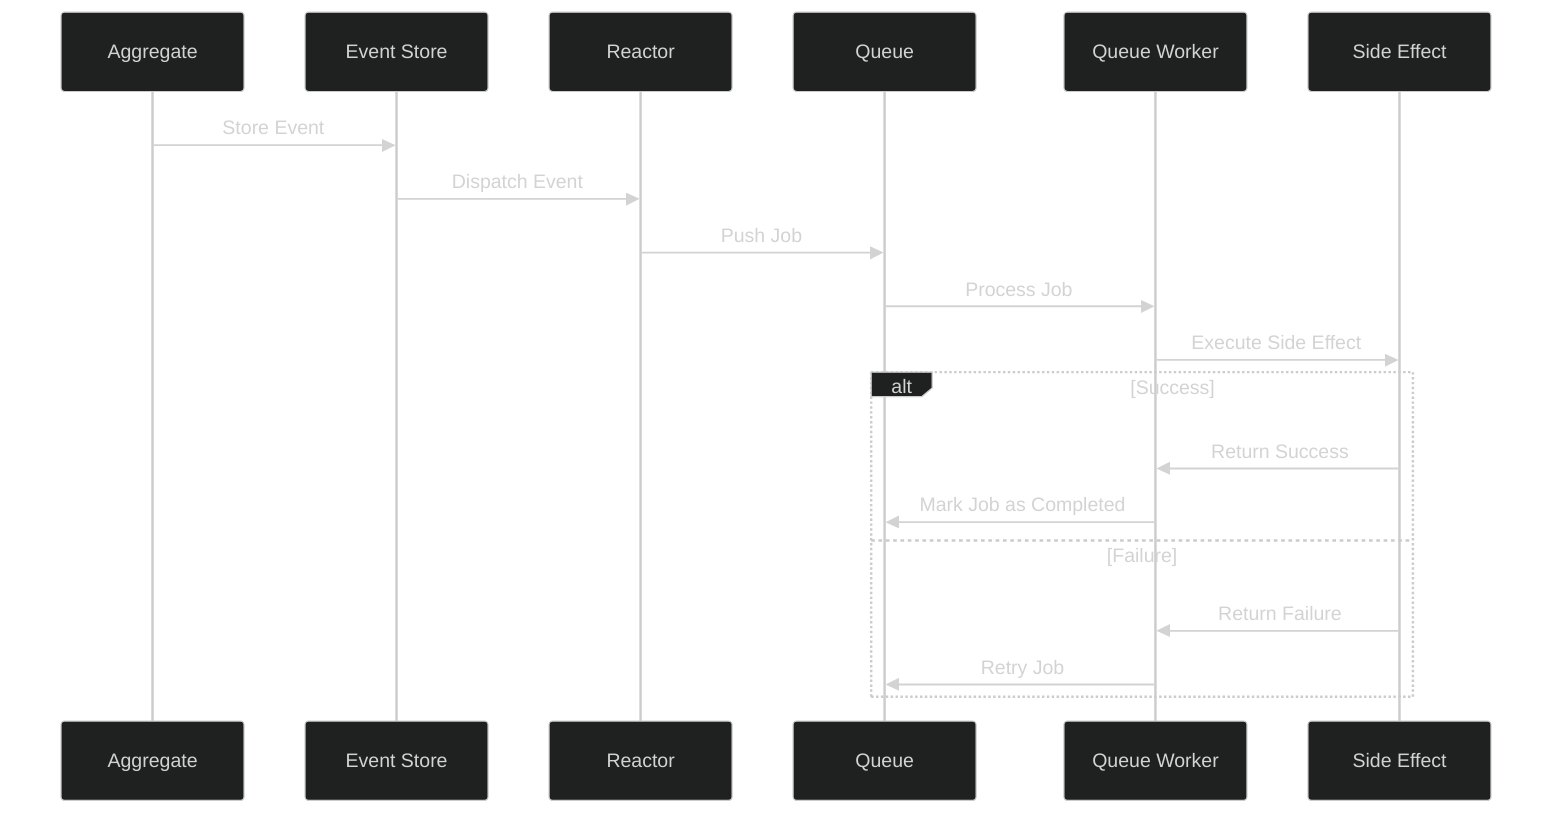 %%{init: {'theme': 'dark', 'themeVariables': { 'primaryColor': '#2a2a2a', 'primaryTextColor': '#ffffff', 'primaryBorderColor': '#555555', 'lineColor': '#999999', 'secondaryColor': '#252525', 'tertiaryColor': '#333333' }}}%%
sequenceDiagram
    participant A as Aggregate
    participant E as Event Store
    participant R as Reactor
    participant Q as Queue
    participant W as Queue Worker
    participant S as Side Effect
    
    A->>E: Store Event
    E->>R: Dispatch Event
    R->>Q: Push Job
    Q->>W: Process Job
    W->>S: Execute Side Effect
    alt Success
        S->>W: Return Success
        W->>Q: Mark Job as Completed
    else Failure
        S->>W: Return Failure
        W->>Q: Retry Job
    end